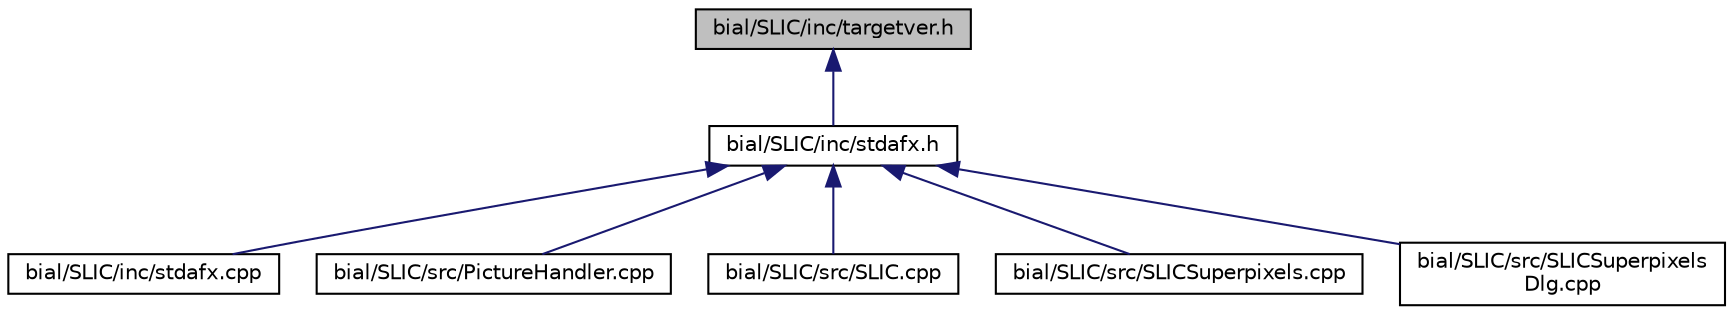 digraph "bial/SLIC/inc/targetver.h"
{
  edge [fontname="Helvetica",fontsize="10",labelfontname="Helvetica",labelfontsize="10"];
  node [fontname="Helvetica",fontsize="10",shape=record];
  Node1 [label="bial/SLIC/inc/targetver.h",height=0.2,width=0.4,color="black", fillcolor="grey75", style="filled", fontcolor="black"];
  Node1 -> Node2 [dir="back",color="midnightblue",fontsize="10",style="solid",fontname="Helvetica"];
  Node2 [label="bial/SLIC/inc/stdafx.h",height=0.2,width=0.4,color="black", fillcolor="white", style="filled",URL="$stdafx_8h.html"];
  Node2 -> Node3 [dir="back",color="midnightblue",fontsize="10",style="solid",fontname="Helvetica"];
  Node3 [label="bial/SLIC/inc/stdafx.cpp",height=0.2,width=0.4,color="black", fillcolor="white", style="filled",URL="$stdafx_8cpp.html"];
  Node2 -> Node4 [dir="back",color="midnightblue",fontsize="10",style="solid",fontname="Helvetica"];
  Node4 [label="bial/SLIC/src/PictureHandler.cpp",height=0.2,width=0.4,color="black", fillcolor="white", style="filled",URL="$_picture_handler_8cpp.html"];
  Node2 -> Node5 [dir="back",color="midnightblue",fontsize="10",style="solid",fontname="Helvetica"];
  Node5 [label="bial/SLIC/src/SLIC.cpp",height=0.2,width=0.4,color="black", fillcolor="white", style="filled",URL="$_s_l_i_c_8cpp.html"];
  Node2 -> Node6 [dir="back",color="midnightblue",fontsize="10",style="solid",fontname="Helvetica"];
  Node6 [label="bial/SLIC/src/SLICSuperpixels.cpp",height=0.2,width=0.4,color="black", fillcolor="white", style="filled",URL="$_s_l_i_c_superpixels_8cpp.html"];
  Node2 -> Node7 [dir="back",color="midnightblue",fontsize="10",style="solid",fontname="Helvetica"];
  Node7 [label="bial/SLIC/src/SLICSuperpixels\lDlg.cpp",height=0.2,width=0.4,color="black", fillcolor="white", style="filled",URL="$_s_l_i_c_superpixels_dlg_8cpp.html"];
}
